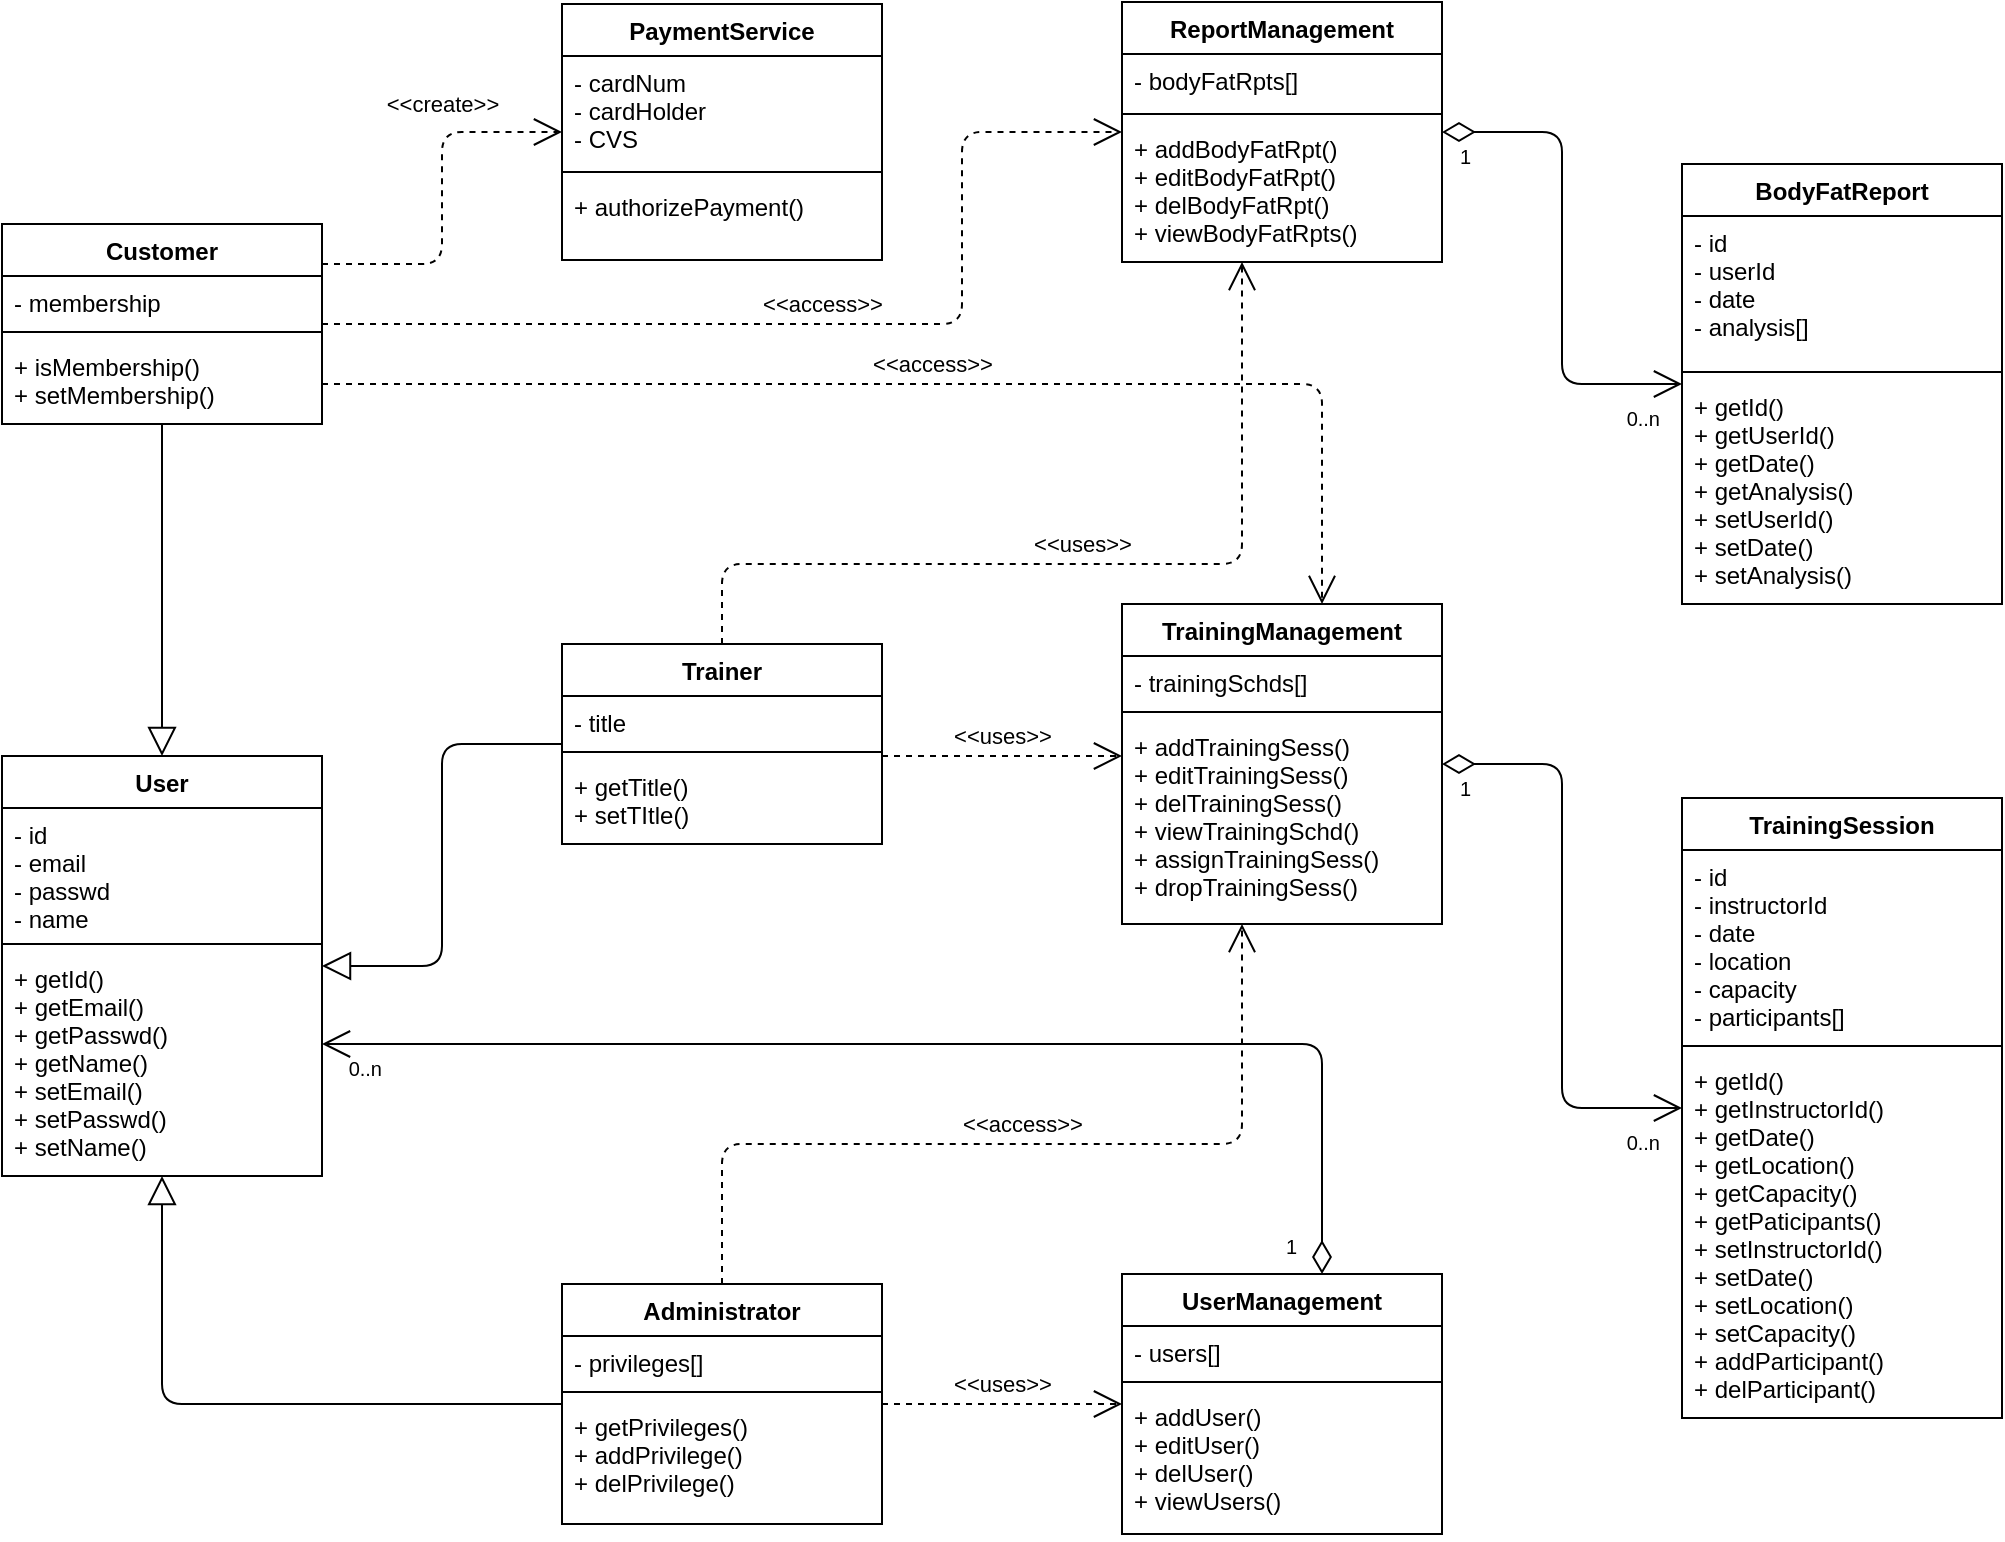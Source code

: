 <mxfile version="12.8.4" type="device"><diagram id="C5RBs43oDa-KdzZeNtuy" name="Page-1"><mxGraphModel dx="460" dy="703" grid="1" gridSize="10" guides="1" tooltips="1" connect="1" arrows="1" fold="1" page="1" pageScale="1" pageWidth="1654" pageHeight="1169" math="0" shadow="0"><root><mxCell id="WIyWlLk6GJQsqaUBKTNV-0"/><mxCell id="WIyWlLk6GJQsqaUBKTNV-1" parent="WIyWlLk6GJQsqaUBKTNV-0"/><mxCell id="gsuY1-3GSaleRoX1AzJl-14" value="TrainingManagement" style="swimlane;fontStyle=1;align=center;verticalAlign=top;childLayout=stackLayout;horizontal=1;startSize=26;horizontalStack=0;resizeParent=1;resizeParentMax=0;resizeLast=0;collapsible=1;marginBottom=0;" parent="WIyWlLk6GJQsqaUBKTNV-1" vertex="1"><mxGeometry x="840" y="420" width="160" height="160" as="geometry"/></mxCell><mxCell id="gsuY1-3GSaleRoX1AzJl-15" value="- trainingSchds[]&#10;" style="text;strokeColor=none;fillColor=none;align=left;verticalAlign=top;spacingLeft=4;spacingRight=4;overflow=hidden;rotatable=0;points=[[0,0.5],[1,0.5]];portConstraint=eastwest;" parent="gsuY1-3GSaleRoX1AzJl-14" vertex="1"><mxGeometry y="26" width="160" height="24" as="geometry"/></mxCell><mxCell id="gsuY1-3GSaleRoX1AzJl-16" value="" style="line;strokeWidth=1;fillColor=none;align=left;verticalAlign=middle;spacingTop=-1;spacingLeft=3;spacingRight=3;rotatable=0;labelPosition=right;points=[];portConstraint=eastwest;" parent="gsuY1-3GSaleRoX1AzJl-14" vertex="1"><mxGeometry y="50" width="160" height="8" as="geometry"/></mxCell><mxCell id="gsuY1-3GSaleRoX1AzJl-17" value="+ addTrainingSess()&#10;+ editTrainingSess()&#10;+ delTrainingSess()&#10;+ viewTrainingSchd()&#10;+ assignTrainingSess()&#10;+ dropTrainingSess()" style="text;strokeColor=none;fillColor=none;align=left;verticalAlign=top;spacingLeft=4;spacingRight=4;overflow=hidden;rotatable=0;points=[[0,0.5],[1,0.5]];portConstraint=eastwest;" parent="gsuY1-3GSaleRoX1AzJl-14" vertex="1"><mxGeometry y="58" width="160" height="102" as="geometry"/></mxCell><mxCell id="gsuY1-3GSaleRoX1AzJl-18" value="ReportManagement" style="swimlane;fontStyle=1;align=center;verticalAlign=top;childLayout=stackLayout;horizontal=1;startSize=26;horizontalStack=0;resizeParent=1;resizeParentMax=0;resizeLast=0;collapsible=1;marginBottom=0;" parent="WIyWlLk6GJQsqaUBKTNV-1" vertex="1"><mxGeometry x="840" y="119" width="160" height="130" as="geometry"/></mxCell><mxCell id="gsuY1-3GSaleRoX1AzJl-19" value="- bodyFatRpts[]&#10;" style="text;strokeColor=none;fillColor=none;align=left;verticalAlign=top;spacingLeft=4;spacingRight=4;overflow=hidden;rotatable=0;points=[[0,0.5],[1,0.5]];portConstraint=eastwest;" parent="gsuY1-3GSaleRoX1AzJl-18" vertex="1"><mxGeometry y="26" width="160" height="26" as="geometry"/></mxCell><mxCell id="gsuY1-3GSaleRoX1AzJl-20" value="" style="line;strokeWidth=1;fillColor=none;align=left;verticalAlign=middle;spacingTop=-1;spacingLeft=3;spacingRight=3;rotatable=0;labelPosition=right;points=[];portConstraint=eastwest;" parent="gsuY1-3GSaleRoX1AzJl-18" vertex="1"><mxGeometry y="52" width="160" height="8" as="geometry"/></mxCell><mxCell id="gsuY1-3GSaleRoX1AzJl-21" value="+ addBodyFatRpt()&#10;+ editBodyFatRpt()&#10;+ delBodyFatRpt()&#10;+ viewBodyFatRpts()" style="text;strokeColor=none;fillColor=none;align=left;verticalAlign=top;spacingLeft=4;spacingRight=4;overflow=hidden;rotatable=0;points=[[0,0.5],[1,0.5]];portConstraint=eastwest;" parent="gsuY1-3GSaleRoX1AzJl-18" vertex="1"><mxGeometry y="60" width="160" height="70" as="geometry"/></mxCell><mxCell id="gsuY1-3GSaleRoX1AzJl-25" value="UserManagement" style="swimlane;fontStyle=1;align=center;verticalAlign=top;childLayout=stackLayout;horizontal=1;startSize=26;horizontalStack=0;resizeParent=1;resizeParentMax=0;resizeLast=0;collapsible=1;marginBottom=0;" parent="WIyWlLk6GJQsqaUBKTNV-1" vertex="1"><mxGeometry x="840" y="755" width="160" height="130" as="geometry"/></mxCell><mxCell id="gsuY1-3GSaleRoX1AzJl-26" value="- users[]" style="text;strokeColor=none;fillColor=none;align=left;verticalAlign=top;spacingLeft=4;spacingRight=4;overflow=hidden;rotatable=0;points=[[0,0.5],[1,0.5]];portConstraint=eastwest;" parent="gsuY1-3GSaleRoX1AzJl-25" vertex="1"><mxGeometry y="26" width="160" height="24" as="geometry"/></mxCell><mxCell id="gsuY1-3GSaleRoX1AzJl-27" value="" style="line;strokeWidth=1;fillColor=none;align=left;verticalAlign=middle;spacingTop=-1;spacingLeft=3;spacingRight=3;rotatable=0;labelPosition=right;points=[];portConstraint=eastwest;" parent="gsuY1-3GSaleRoX1AzJl-25" vertex="1"><mxGeometry y="50" width="160" height="8" as="geometry"/></mxCell><mxCell id="gsuY1-3GSaleRoX1AzJl-28" value="+ addUser()&#10;+ editUser()&#10;+ delUser()&#10;+ viewUsers()" style="text;strokeColor=none;fillColor=none;align=left;verticalAlign=top;spacingLeft=4;spacingRight=4;overflow=hidden;rotatable=0;points=[[0,0.5],[1,0.5]];portConstraint=eastwest;" parent="gsuY1-3GSaleRoX1AzJl-25" vertex="1"><mxGeometry y="58" width="160" height="72" as="geometry"/></mxCell><mxCell id="gsuY1-3GSaleRoX1AzJl-30" value="User" style="swimlane;fontStyle=1;align=center;verticalAlign=top;childLayout=stackLayout;horizontal=1;startSize=26;horizontalStack=0;resizeParent=1;resizeParentMax=0;resizeLast=0;collapsible=1;marginBottom=0;" parent="WIyWlLk6GJQsqaUBKTNV-1" vertex="1"><mxGeometry x="280" y="496" width="160" height="210" as="geometry"/></mxCell><mxCell id="gsuY1-3GSaleRoX1AzJl-31" value="- id&#10;- email&#10;- passwd&#10;- name" style="text;strokeColor=none;fillColor=none;align=left;verticalAlign=top;spacingLeft=4;spacingRight=4;overflow=hidden;rotatable=0;points=[[0,0.5],[1,0.5]];portConstraint=eastwest;" parent="gsuY1-3GSaleRoX1AzJl-30" vertex="1"><mxGeometry y="26" width="160" height="64" as="geometry"/></mxCell><mxCell id="gsuY1-3GSaleRoX1AzJl-32" value="" style="line;strokeWidth=1;fillColor=none;align=left;verticalAlign=middle;spacingTop=-1;spacingLeft=3;spacingRight=3;rotatable=0;labelPosition=right;points=[];portConstraint=eastwest;" parent="gsuY1-3GSaleRoX1AzJl-30" vertex="1"><mxGeometry y="90" width="160" height="8" as="geometry"/></mxCell><mxCell id="gsuY1-3GSaleRoX1AzJl-33" value="+ getId()&#10;+ getEmail()&#10;+ getPasswd()&#10;+ getName()&#10;+ setEmail()&#10;+ setPasswd()&#10;+ setName()&#10;" style="text;strokeColor=none;fillColor=none;align=left;verticalAlign=top;spacingLeft=4;spacingRight=4;overflow=hidden;rotatable=0;points=[[0,0.5],[1,0.5]];portConstraint=eastwest;" parent="gsuY1-3GSaleRoX1AzJl-30" vertex="1"><mxGeometry y="98" width="160" height="112" as="geometry"/></mxCell><mxCell id="gsuY1-3GSaleRoX1AzJl-34" value="Administrator" style="swimlane;fontStyle=1;align=center;verticalAlign=top;childLayout=stackLayout;horizontal=1;startSize=26;horizontalStack=0;resizeParent=1;resizeParentMax=0;resizeLast=0;collapsible=1;marginBottom=0;" parent="WIyWlLk6GJQsqaUBKTNV-1" vertex="1"><mxGeometry x="560" y="760" width="160" height="120" as="geometry"/></mxCell><mxCell id="gsuY1-3GSaleRoX1AzJl-35" value="- privileges[]" style="text;strokeColor=none;fillColor=none;align=left;verticalAlign=top;spacingLeft=4;spacingRight=4;overflow=hidden;rotatable=0;points=[[0,0.5],[1,0.5]];portConstraint=eastwest;" parent="gsuY1-3GSaleRoX1AzJl-34" vertex="1"><mxGeometry y="26" width="160" height="24" as="geometry"/></mxCell><mxCell id="gsuY1-3GSaleRoX1AzJl-36" value="" style="line;strokeWidth=1;fillColor=none;align=left;verticalAlign=middle;spacingTop=-1;spacingLeft=3;spacingRight=3;rotatable=0;labelPosition=right;points=[];portConstraint=eastwest;" parent="gsuY1-3GSaleRoX1AzJl-34" vertex="1"><mxGeometry y="50" width="160" height="8" as="geometry"/></mxCell><mxCell id="gsuY1-3GSaleRoX1AzJl-37" value="+ getPrivileges()&#10;+ addPrivilege()&#10;+ delPrivilege()" style="text;strokeColor=none;fillColor=none;align=left;verticalAlign=top;spacingLeft=4;spacingRight=4;overflow=hidden;rotatable=0;points=[[0,0.5],[1,0.5]];portConstraint=eastwest;" parent="gsuY1-3GSaleRoX1AzJl-34" vertex="1"><mxGeometry y="58" width="160" height="62" as="geometry"/></mxCell><mxCell id="gsuY1-3GSaleRoX1AzJl-39" value="Customer" style="swimlane;fontStyle=1;align=center;verticalAlign=top;childLayout=stackLayout;horizontal=1;startSize=26;horizontalStack=0;resizeParent=1;resizeParentMax=0;resizeLast=0;collapsible=1;marginBottom=0;" parent="WIyWlLk6GJQsqaUBKTNV-1" vertex="1"><mxGeometry x="280" y="230" width="160" height="100" as="geometry"/></mxCell><mxCell id="gsuY1-3GSaleRoX1AzJl-40" value="- membership" style="text;strokeColor=none;fillColor=none;align=left;verticalAlign=top;spacingLeft=4;spacingRight=4;overflow=hidden;rotatable=0;points=[[0,0.5],[1,0.5]];portConstraint=eastwest;" parent="gsuY1-3GSaleRoX1AzJl-39" vertex="1"><mxGeometry y="26" width="160" height="24" as="geometry"/></mxCell><mxCell id="gsuY1-3GSaleRoX1AzJl-41" value="" style="line;strokeWidth=1;fillColor=none;align=left;verticalAlign=middle;spacingTop=-1;spacingLeft=3;spacingRight=3;rotatable=0;labelPosition=right;points=[];portConstraint=eastwest;" parent="gsuY1-3GSaleRoX1AzJl-39" vertex="1"><mxGeometry y="50" width="160" height="8" as="geometry"/></mxCell><mxCell id="gsuY1-3GSaleRoX1AzJl-42" value="+ isMembership()&#10;+ setMembership()" style="text;strokeColor=none;fillColor=none;align=left;verticalAlign=top;spacingLeft=4;spacingRight=4;overflow=hidden;rotatable=0;points=[[0,0.5],[1,0.5]];portConstraint=eastwest;" parent="gsuY1-3GSaleRoX1AzJl-39" vertex="1"><mxGeometry y="58" width="160" height="42" as="geometry"/></mxCell><mxCell id="gsuY1-3GSaleRoX1AzJl-45" value="Trainer" style="swimlane;fontStyle=1;align=center;verticalAlign=top;childLayout=stackLayout;horizontal=1;startSize=26;horizontalStack=0;resizeParent=1;resizeParentMax=0;resizeLast=0;collapsible=1;marginBottom=0;" parent="WIyWlLk6GJQsqaUBKTNV-1" vertex="1"><mxGeometry x="560" y="440" width="160" height="100" as="geometry"/></mxCell><mxCell id="gsuY1-3GSaleRoX1AzJl-46" value="- title" style="text;strokeColor=none;fillColor=none;align=left;verticalAlign=top;spacingLeft=4;spacingRight=4;overflow=hidden;rotatable=0;points=[[0,0.5],[1,0.5]];portConstraint=eastwest;" parent="gsuY1-3GSaleRoX1AzJl-45" vertex="1"><mxGeometry y="26" width="160" height="24" as="geometry"/></mxCell><mxCell id="gsuY1-3GSaleRoX1AzJl-47" value="" style="line;strokeWidth=1;fillColor=none;align=left;verticalAlign=middle;spacingTop=-1;spacingLeft=3;spacingRight=3;rotatable=0;labelPosition=right;points=[];portConstraint=eastwest;" parent="gsuY1-3GSaleRoX1AzJl-45" vertex="1"><mxGeometry y="50" width="160" height="8" as="geometry"/></mxCell><mxCell id="gsuY1-3GSaleRoX1AzJl-48" value="+ getTitle()&#10;+ setTItle()&#10;" style="text;strokeColor=none;fillColor=none;align=left;verticalAlign=top;spacingLeft=4;spacingRight=4;overflow=hidden;rotatable=0;points=[[0,0.5],[1,0.5]];portConstraint=eastwest;" parent="gsuY1-3GSaleRoX1AzJl-45" vertex="1"><mxGeometry y="58" width="160" height="42" as="geometry"/></mxCell><mxCell id="gsuY1-3GSaleRoX1AzJl-49" value="TrainingSession" style="swimlane;fontStyle=1;align=center;verticalAlign=top;childLayout=stackLayout;horizontal=1;startSize=26;horizontalStack=0;resizeParent=1;resizeParentMax=0;resizeLast=0;collapsible=1;marginBottom=0;" parent="WIyWlLk6GJQsqaUBKTNV-1" vertex="1"><mxGeometry x="1120" y="517" width="160" height="310" as="geometry"/></mxCell><mxCell id="gsuY1-3GSaleRoX1AzJl-50" value="- id&#10;- instructorId&#10;- date&#10;- location&#10;- capacity&#10;- participants[]" style="text;strokeColor=none;fillColor=none;align=left;verticalAlign=top;spacingLeft=4;spacingRight=4;overflow=hidden;rotatable=0;points=[[0,0.5],[1,0.5]];portConstraint=eastwest;" parent="gsuY1-3GSaleRoX1AzJl-49" vertex="1"><mxGeometry y="26" width="160" height="94" as="geometry"/></mxCell><mxCell id="gsuY1-3GSaleRoX1AzJl-51" value="" style="line;strokeWidth=1;fillColor=none;align=left;verticalAlign=middle;spacingTop=-1;spacingLeft=3;spacingRight=3;rotatable=0;labelPosition=right;points=[];portConstraint=eastwest;" parent="gsuY1-3GSaleRoX1AzJl-49" vertex="1"><mxGeometry y="120" width="160" height="8" as="geometry"/></mxCell><mxCell id="gsuY1-3GSaleRoX1AzJl-52" value="+ getId()&#10;+ getInstructorId()&#10;+ getDate()&#10;+ getLocation()&#10;+ getCapacity()&#10;+ getPaticipants()&#10;+ setInstructorId()&#10;+ setDate()&#10;+ setLocation()&#10;+ setCapacity()&#10;+ addParticipant()&#10;+ delParticipant()" style="text;strokeColor=none;fillColor=none;align=left;verticalAlign=top;spacingLeft=4;spacingRight=4;overflow=hidden;rotatable=0;points=[[0,0.5],[1,0.5]];portConstraint=eastwest;" parent="gsuY1-3GSaleRoX1AzJl-49" vertex="1"><mxGeometry y="128" width="160" height="182" as="geometry"/></mxCell><mxCell id="gsuY1-3GSaleRoX1AzJl-54" value="BodyFatReport" style="swimlane;fontStyle=1;align=center;verticalAlign=top;childLayout=stackLayout;horizontal=1;startSize=26;horizontalStack=0;resizeParent=1;resizeParentMax=0;resizeLast=0;collapsible=1;marginBottom=0;" parent="WIyWlLk6GJQsqaUBKTNV-1" vertex="1"><mxGeometry x="1120" y="200" width="160" height="220" as="geometry"/></mxCell><mxCell id="gsuY1-3GSaleRoX1AzJl-55" value="- id&#10;- userId&#10;- date&#10;- analysis[]&#10;" style="text;strokeColor=none;fillColor=none;align=left;verticalAlign=top;spacingLeft=4;spacingRight=4;overflow=hidden;rotatable=0;points=[[0,0.5],[1,0.5]];portConstraint=eastwest;" parent="gsuY1-3GSaleRoX1AzJl-54" vertex="1"><mxGeometry y="26" width="160" height="74" as="geometry"/></mxCell><mxCell id="gsuY1-3GSaleRoX1AzJl-56" value="" style="line;strokeWidth=1;fillColor=none;align=left;verticalAlign=middle;spacingTop=-1;spacingLeft=3;spacingRight=3;rotatable=0;labelPosition=right;points=[];portConstraint=eastwest;" parent="gsuY1-3GSaleRoX1AzJl-54" vertex="1"><mxGeometry y="100" width="160" height="8" as="geometry"/></mxCell><mxCell id="gsuY1-3GSaleRoX1AzJl-57" value="+ getId()&#10;+ getUserId()&#10;+ getDate()&#10;+ getAnalysis()&#10;+ setUserId()&#10;+ setDate()&#10;+ setAnalysis()" style="text;strokeColor=none;fillColor=none;align=left;verticalAlign=top;spacingLeft=4;spacingRight=4;overflow=hidden;rotatable=0;points=[[0,0.5],[1,0.5]];portConstraint=eastwest;" parent="gsuY1-3GSaleRoX1AzJl-54" vertex="1"><mxGeometry y="108" width="160" height="112" as="geometry"/></mxCell><mxCell id="nTF6umzi8T3Lm2eWbuhi-6" value="PaymentService" style="swimlane;fontStyle=1;align=center;verticalAlign=top;childLayout=stackLayout;horizontal=1;startSize=26;horizontalStack=0;resizeParent=1;resizeParentMax=0;resizeLast=0;collapsible=1;marginBottom=0;" parent="WIyWlLk6GJQsqaUBKTNV-1" vertex="1"><mxGeometry x="560" y="120" width="160" height="128" as="geometry"/></mxCell><mxCell id="nTF6umzi8T3Lm2eWbuhi-7" value="- cardNum&#10;- cardHolder&#10;- CVS" style="text;strokeColor=none;fillColor=none;align=left;verticalAlign=top;spacingLeft=4;spacingRight=4;overflow=hidden;rotatable=0;points=[[0,0.5],[1,0.5]];portConstraint=eastwest;" parent="nTF6umzi8T3Lm2eWbuhi-6" vertex="1"><mxGeometry y="26" width="160" height="54" as="geometry"/></mxCell><mxCell id="nTF6umzi8T3Lm2eWbuhi-8" value="" style="line;strokeWidth=1;fillColor=none;align=left;verticalAlign=middle;spacingTop=-1;spacingLeft=3;spacingRight=3;rotatable=0;labelPosition=right;points=[];portConstraint=eastwest;" parent="nTF6umzi8T3Lm2eWbuhi-6" vertex="1"><mxGeometry y="80" width="160" height="8" as="geometry"/></mxCell><mxCell id="nTF6umzi8T3Lm2eWbuhi-9" value="+ authorizePayment()" style="text;strokeColor=none;fillColor=none;align=left;verticalAlign=top;spacingLeft=4;spacingRight=4;overflow=hidden;rotatable=0;points=[[0,0.5],[1,0.5]];portConstraint=eastwest;" parent="nTF6umzi8T3Lm2eWbuhi-6" vertex="1"><mxGeometry y="88" width="160" height="40" as="geometry"/></mxCell><mxCell id="nTF6umzi8T3Lm2eWbuhi-39" value="Relation" style="endArrow=open;html=1;endSize=12;startArrow=diamondThin;startSize=14;startFill=0;labelBackgroundColor=none;fontColor=none;edgeStyle=orthogonalEdgeStyle;noLabel=1;" parent="WIyWlLk6GJQsqaUBKTNV-1" source="gsuY1-3GSaleRoX1AzJl-14" target="gsuY1-3GSaleRoX1AzJl-49" edge="1"><mxGeometry relative="1" as="geometry"><mxPoint x="680" y="620" as="sourcePoint"/><mxPoint x="840" y="620" as="targetPoint"/></mxGeometry></mxCell><mxCell id="nTF6umzi8T3Lm2eWbuhi-40" value="1" style="resizable=0;html=1;align=left;verticalAlign=top;labelBackgroundColor=#ffffff;fontSize=10;" parent="nTF6umzi8T3Lm2eWbuhi-39" connectable="0" vertex="1"><mxGeometry x="-1" relative="1" as="geometry"><mxPoint x="7" as="offset"/></mxGeometry></mxCell><mxCell id="nTF6umzi8T3Lm2eWbuhi-41" value="0..n" style="resizable=0;html=1;align=right;verticalAlign=top;labelBackgroundColor=#ffffff;fontSize=10;" parent="nTF6umzi8T3Lm2eWbuhi-39" connectable="0" vertex="1"><mxGeometry x="1" relative="1" as="geometry"><mxPoint x="-10.67" y="4.93" as="offset"/></mxGeometry></mxCell><mxCell id="nTF6umzi8T3Lm2eWbuhi-51" value="" style="endArrow=block;endFill=0;endSize=12;html=1;labelBackgroundColor=none;fontColor=none;edgeStyle=orthogonalEdgeStyle;" parent="WIyWlLk6GJQsqaUBKTNV-1" source="gsuY1-3GSaleRoX1AzJl-34" target="gsuY1-3GSaleRoX1AzJl-30" edge="1"><mxGeometry width="160" relative="1" as="geometry"><mxPoint x="680" y="620" as="sourcePoint"/><mxPoint x="840" y="620" as="targetPoint"/></mxGeometry></mxCell><mxCell id="nTF6umzi8T3Lm2eWbuhi-54" value="" style="endArrow=block;endFill=0;endSize=12;html=1;labelBackgroundColor=none;fontColor=none;edgeStyle=orthogonalEdgeStyle;" parent="WIyWlLk6GJQsqaUBKTNV-1" source="gsuY1-3GSaleRoX1AzJl-39" target="gsuY1-3GSaleRoX1AzJl-30" edge="1"><mxGeometry width="160" relative="1" as="geometry"><mxPoint x="633.288" y="678.21" as="sourcePoint"/><mxPoint x="510" y="581.781" as="targetPoint"/></mxGeometry></mxCell><mxCell id="nTF6umzi8T3Lm2eWbuhi-55" value="" style="endArrow=block;endFill=0;endSize=12;html=1;labelBackgroundColor=none;fontColor=none;edgeStyle=orthogonalEdgeStyle;" parent="WIyWlLk6GJQsqaUBKTNV-1" source="gsuY1-3GSaleRoX1AzJl-45" target="gsuY1-3GSaleRoX1AzJl-30" edge="1"><mxGeometry width="160" relative="1" as="geometry"><mxPoint x="583.288" y="780" as="sourcePoint"/><mxPoint x="460" y="683.571" as="targetPoint"/></mxGeometry></mxCell><mxCell id="nTF6umzi8T3Lm2eWbuhi-62" value="Relation" style="endArrow=open;html=1;endSize=12;startArrow=diamondThin;startSize=14;startFill=0;labelBackgroundColor=none;fontColor=none;edgeStyle=orthogonalEdgeStyle;noLabel=1;" parent="WIyWlLk6GJQsqaUBKTNV-1" source="gsuY1-3GSaleRoX1AzJl-25" target="gsuY1-3GSaleRoX1AzJl-33" edge="1"><mxGeometry relative="1" as="geometry"><mxPoint x="1010" y="690" as="sourcePoint"/><mxPoint x="1140" y="295.067" as="targetPoint"/><Array as="points"><mxPoint x="940" y="640"/></Array></mxGeometry></mxCell><mxCell id="nTF6umzi8T3Lm2eWbuhi-63" value="1" style="resizable=0;html=1;align=left;verticalAlign=top;labelBackgroundColor=#ffffff;fontSize=10;" parent="nTF6umzi8T3Lm2eWbuhi-62" connectable="0" vertex="1"><mxGeometry x="-1" relative="1" as="geometry"><mxPoint x="-20" y="-26" as="offset"/></mxGeometry></mxCell><mxCell id="nTF6umzi8T3Lm2eWbuhi-64" value="0..n" style="resizable=0;html=1;align=right;verticalAlign=top;labelBackgroundColor=#ffffff;fontSize=10;" parent="nTF6umzi8T3Lm2eWbuhi-62" connectable="0" vertex="1"><mxGeometry x="1" relative="1" as="geometry"><mxPoint x="30" as="offset"/></mxGeometry></mxCell><mxCell id="nTF6umzi8T3Lm2eWbuhi-66" value="&amp;lt;&amp;lt;uses&amp;gt;&amp;gt;" style="endArrow=open;endSize=12;dashed=1;html=1;labelBackgroundColor=none;fontColor=none;edgeStyle=orthogonalEdgeStyle;" parent="WIyWlLk6GJQsqaUBKTNV-1" source="gsuY1-3GSaleRoX1AzJl-34" target="gsuY1-3GSaleRoX1AzJl-25" edge="1"><mxGeometry y="10" width="160" relative="1" as="geometry"><mxPoint x="680" y="490" as="sourcePoint"/><mxPoint x="840" y="490" as="targetPoint"/><mxPoint as="offset"/></mxGeometry></mxCell><mxCell id="nTF6umzi8T3Lm2eWbuhi-69" value="&amp;lt;&amp;lt;uses&amp;gt;&amp;gt;" style="endArrow=open;endSize=12;dashed=1;html=1;labelBackgroundColor=none;fontColor=#000000;edgeStyle=orthogonalEdgeStyle;" parent="WIyWlLk6GJQsqaUBKTNV-1" edge="1"><mxGeometry y="10" width="160" relative="1" as="geometry"><mxPoint x="720" y="496" as="sourcePoint"/><mxPoint x="840" y="496" as="targetPoint"/><Array as="points"><mxPoint x="780" y="496"/><mxPoint x="780" y="496"/></Array><mxPoint as="offset"/></mxGeometry></mxCell><mxCell id="nTF6umzi8T3Lm2eWbuhi-74" value="Relation" style="endArrow=open;html=1;endSize=12;startArrow=diamondThin;startSize=14;startFill=0;labelBackgroundColor=none;fontColor=none;edgeStyle=orthogonalEdgeStyle;noLabel=1;" parent="WIyWlLk6GJQsqaUBKTNV-1" source="gsuY1-3GSaleRoX1AzJl-18" target="gsuY1-3GSaleRoX1AzJl-54" edge="1"><mxGeometry relative="1" as="geometry"><mxPoint x="1010" y="474.947" as="sourcePoint"/><mxPoint x="1130" y="682" as="targetPoint"/></mxGeometry></mxCell><mxCell id="nTF6umzi8T3Lm2eWbuhi-75" value="1" style="resizable=0;html=1;align=left;verticalAlign=top;labelBackgroundColor=#ffffff;fontSize=10;" parent="nTF6umzi8T3Lm2eWbuhi-74" connectable="0" vertex="1"><mxGeometry x="-1" relative="1" as="geometry"><mxPoint x="7" as="offset"/></mxGeometry></mxCell><mxCell id="nTF6umzi8T3Lm2eWbuhi-76" value="0..n" style="resizable=0;html=1;align=right;verticalAlign=top;labelBackgroundColor=#ffffff;fontSize=10;" parent="nTF6umzi8T3Lm2eWbuhi-74" connectable="0" vertex="1"><mxGeometry x="1" relative="1" as="geometry"><mxPoint x="-10.67" y="4.93" as="offset"/></mxGeometry></mxCell><mxCell id="nTF6umzi8T3Lm2eWbuhi-77" value="&amp;lt;&amp;lt;access&amp;gt;&amp;gt;" style="endArrow=open;endSize=12;dashed=1;html=1;labelBackgroundColor=none;fontColor=none;edgeStyle=orthogonalEdgeStyle;" parent="WIyWlLk6GJQsqaUBKTNV-1" source="gsuY1-3GSaleRoX1AzJl-34" target="gsuY1-3GSaleRoX1AzJl-14" edge="1"><mxGeometry y="10" width="160" relative="1" as="geometry"><mxPoint x="730.0" y="830" as="sourcePoint"/><mxPoint x="850" y="830" as="targetPoint"/><mxPoint as="offset"/><Array as="points"><mxPoint x="640" y="690"/><mxPoint x="900" y="690"/></Array></mxGeometry></mxCell><mxCell id="nTF6umzi8T3Lm2eWbuhi-78" value="&amp;lt;&amp;lt;create&amp;gt;&amp;gt;" style="endArrow=open;endSize=12;dashed=1;html=1;labelBackgroundColor=none;fontColor=#000000;edgeStyle=orthogonalEdgeStyle;" parent="WIyWlLk6GJQsqaUBKTNV-1" source="gsuY1-3GSaleRoX1AzJl-39" target="nTF6umzi8T3Lm2eWbuhi-6" edge="1"><mxGeometry x="0.355" y="14" width="160" relative="1" as="geometry"><mxPoint x="600" y="300" as="sourcePoint"/><mxPoint x="760" y="300" as="targetPoint"/><Array as="points"><mxPoint x="500" y="250"/><mxPoint x="500" y="184"/></Array><mxPoint as="offset"/></mxGeometry></mxCell><mxCell id="nTF6umzi8T3Lm2eWbuhi-79" value="&amp;lt;&amp;lt;access&amp;gt;&amp;gt;" style="endArrow=open;endSize=12;dashed=1;html=1;labelBackgroundColor=none;fontColor=#000000;edgeStyle=orthogonalEdgeStyle;" parent="WIyWlLk6GJQsqaUBKTNV-1" source="gsuY1-3GSaleRoX1AzJl-39" target="gsuY1-3GSaleRoX1AzJl-18" edge="1"><mxGeometry x="0.008" y="10" width="160" relative="1" as="geometry"><mxPoint x="600" y="500" as="sourcePoint"/><mxPoint x="760" y="500" as="targetPoint"/><Array as="points"><mxPoint x="760" y="280"/><mxPoint x="760" y="184"/></Array><mxPoint as="offset"/></mxGeometry></mxCell><mxCell id="nTF6umzi8T3Lm2eWbuhi-80" value="&amp;lt;&amp;lt;uses&amp;gt;&amp;gt;" style="endArrow=open;endSize=12;dashed=1;html=1;labelBackgroundColor=none;fontColor=#000000;edgeStyle=orthogonalEdgeStyle;" parent="WIyWlLk6GJQsqaUBKTNV-1" source="gsuY1-3GSaleRoX1AzJl-45" target="gsuY1-3GSaleRoX1AzJl-18" edge="1"><mxGeometry x="-0.027" y="10" width="160" relative="1" as="geometry"><mxPoint x="710" y="340" as="sourcePoint"/><mxPoint x="870" y="340" as="targetPoint"/><Array as="points"><mxPoint x="640" y="400"/><mxPoint x="900" y="400"/></Array><mxPoint as="offset"/></mxGeometry></mxCell><mxCell id="nTF6umzi8T3Lm2eWbuhi-81" value="&amp;lt;&amp;lt;access&amp;gt;&amp;gt;" style="endArrow=open;endSize=12;dashed=1;html=1;labelBackgroundColor=none;fontColor=#000000;edgeStyle=orthogonalEdgeStyle;" parent="WIyWlLk6GJQsqaUBKTNV-1" source="gsuY1-3GSaleRoX1AzJl-39" target="gsuY1-3GSaleRoX1AzJl-14" edge="1"><mxGeometry y="10" width="160" relative="1" as="geometry"><mxPoint x="600" y="470" as="sourcePoint"/><mxPoint x="760" y="470" as="targetPoint"/><Array as="points"><mxPoint x="940" y="310"/></Array><mxPoint as="offset"/></mxGeometry></mxCell></root></mxGraphModel></diagram></mxfile>